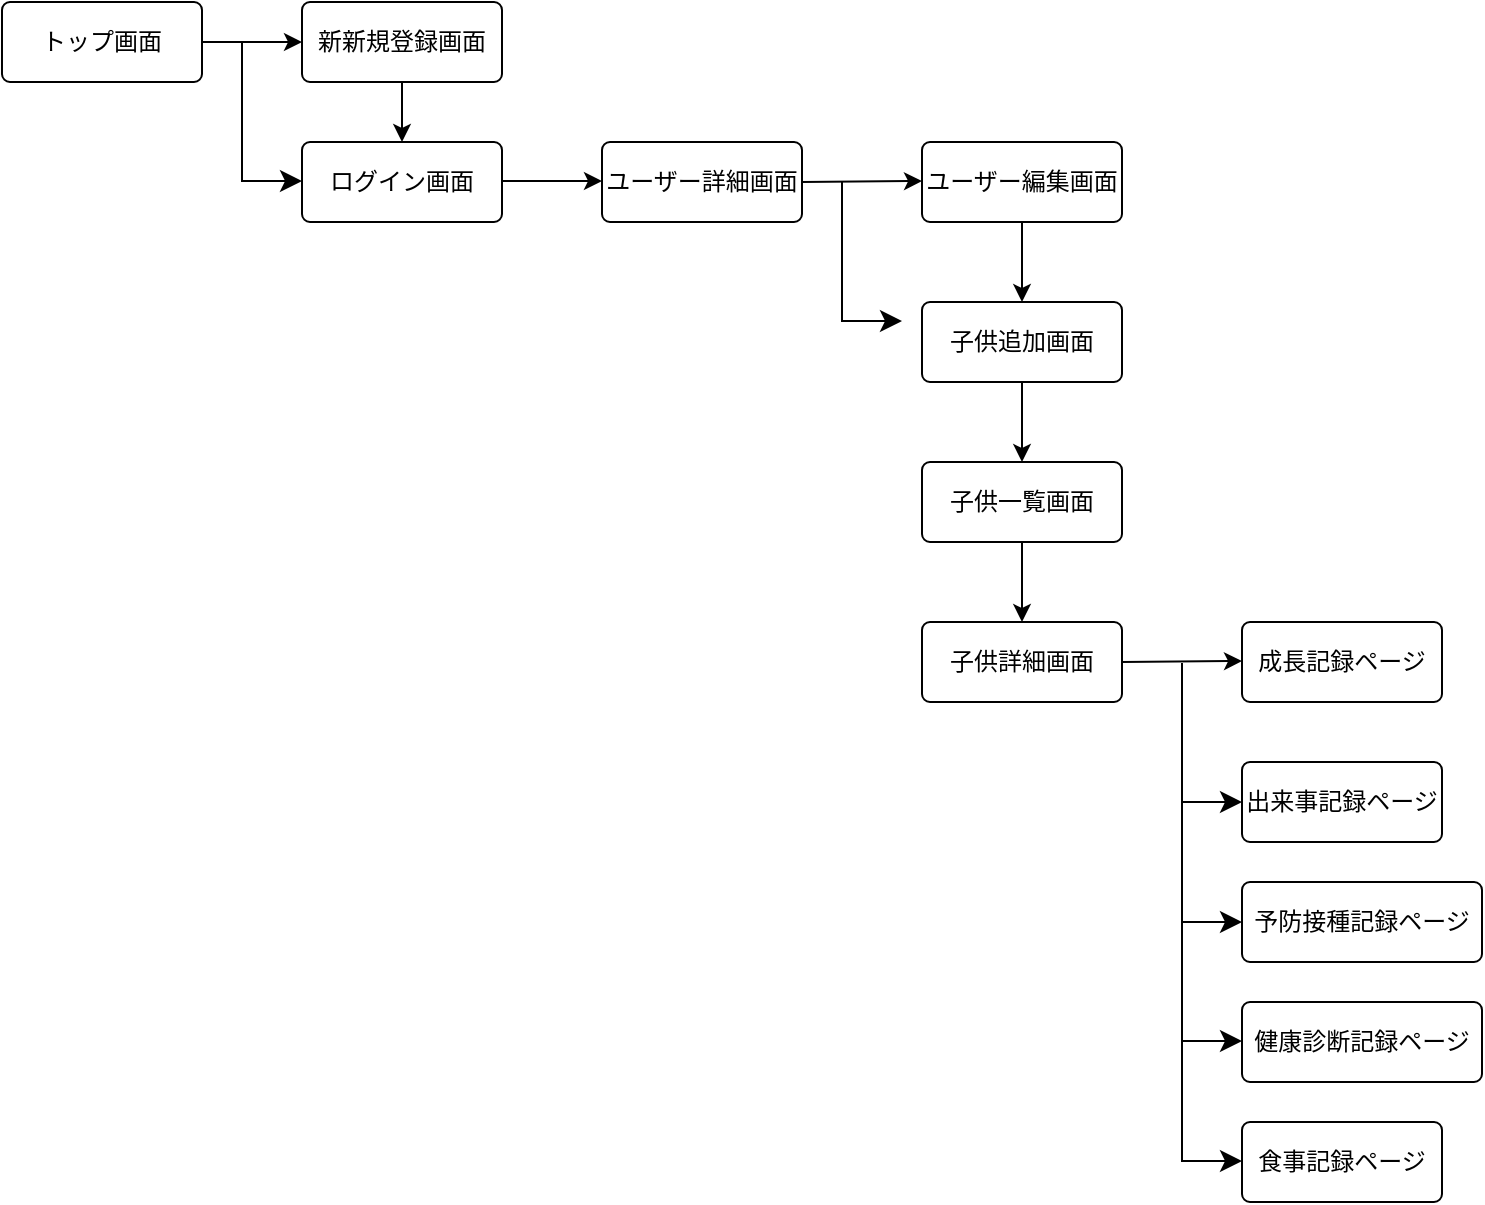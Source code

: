 <mxfile>
    <diagram id="pny0s19RUIV0gyElExs9" name="ページ1">
        <mxGraphModel dx="763" dy="515" grid="1" gridSize="10" guides="1" tooltips="1" connect="1" arrows="1" fold="1" page="1" pageScale="1" pageWidth="827" pageHeight="1169" math="0" shadow="0">
            <root>
                <mxCell id="0"/>
                <mxCell id="1" parent="0"/>
                <mxCell id="2" value="トップ画面" style="rounded=1;arcSize=10;whiteSpace=wrap;html=1;align=center;" vertex="1" parent="1">
                    <mxGeometry x="20" y="50" width="100" height="40" as="geometry"/>
                </mxCell>
                <mxCell id="3" value="ログイン画面" style="rounded=1;arcSize=10;whiteSpace=wrap;html=1;align=center;" vertex="1" parent="1">
                    <mxGeometry x="170" y="120" width="100" height="40" as="geometry"/>
                </mxCell>
                <mxCell id="50" value="" style="edgeStyle=none;html=1;" edge="1" parent="1" source="5" target="3">
                    <mxGeometry relative="1" as="geometry"/>
                </mxCell>
                <mxCell id="5" value="新新規登録画面" style="rounded=1;arcSize=10;whiteSpace=wrap;html=1;align=center;" vertex="1" parent="1">
                    <mxGeometry x="170" y="50" width="100" height="40" as="geometry"/>
                </mxCell>
                <mxCell id="6" value="ユーザー詳細画面" style="rounded=1;arcSize=10;whiteSpace=wrap;html=1;align=center;" vertex="1" parent="1">
                    <mxGeometry x="320" y="120" width="100" height="40" as="geometry"/>
                </mxCell>
                <mxCell id="7" value="ユーザー編集画面" style="rounded=1;arcSize=10;whiteSpace=wrap;html=1;align=center;" vertex="1" parent="1">
                    <mxGeometry x="480" y="120" width="100" height="40" as="geometry"/>
                </mxCell>
                <mxCell id="8" value="成長記録ページ&lt;span style=&quot;color: rgba(0, 0, 0, 0); font-family: monospace; font-size: 0px; text-align: start;&quot;&gt;%3CmxGraphModel%3E%3Croot%3E%3CmxCell%20id%3D%220%22%2F%3E%3CmxCell%20id%3D%221%22%20parent%3D%220%22%2F%3E%3CmxCell%20id%3D%222%22%20value%3D%22%E3%83%88%E3%83%83%E3%83%97%E3%83%9A%E3%83%BC%E3%82%B8%22%20style%3D%22rounded%3D1%3BarcSize%3D10%3BwhiteSpace%3Dwrap%3Bhtml%3D1%3Balign%3Dcenter%3B%22%20vertex%3D%221%22%20parent%3D%221%22%3E%3CmxGeometry%20x%3D%2220%22%20y%3D%2250%22%20width%3D%22100%22%20height%3D%2240%22%20as%3D%22geometry%22%2F%3E%3C%2FmxCell%3E%3C%2Froot%3E%3C%2FmxGraphModel%3E&lt;/span&gt;" style="rounded=1;arcSize=10;whiteSpace=wrap;html=1;align=center;" vertex="1" parent="1">
                    <mxGeometry x="640" y="360" width="100" height="40" as="geometry"/>
                </mxCell>
                <mxCell id="9" value="出来事記録ページ" style="rounded=1;arcSize=10;whiteSpace=wrap;html=1;align=center;" vertex="1" parent="1">
                    <mxGeometry x="640" y="430" width="100" height="40" as="geometry"/>
                </mxCell>
                <mxCell id="10" value="予防接種記録ページ" style="rounded=1;arcSize=10;whiteSpace=wrap;html=1;align=center;" vertex="1" parent="1">
                    <mxGeometry x="640" y="490" width="120" height="40" as="geometry"/>
                </mxCell>
                <mxCell id="12" value="食事記録ページ" style="rounded=1;arcSize=10;whiteSpace=wrap;html=1;align=center;" vertex="1" parent="1">
                    <mxGeometry x="640" y="610" width="100" height="40" as="geometry"/>
                </mxCell>
                <mxCell id="13" value="健康診断記録ページ" style="rounded=1;arcSize=10;whiteSpace=wrap;html=1;align=center;" vertex="1" parent="1">
                    <mxGeometry x="640" y="550" width="120" height="40" as="geometry"/>
                </mxCell>
                <mxCell id="17" value="" style="endArrow=classic;html=1;entryX=0;entryY=0.5;entryDx=0;entryDy=0;" edge="1" parent="1" target="5">
                    <mxGeometry width="50" height="50" relative="1" as="geometry">
                        <mxPoint x="120" y="70" as="sourcePoint"/>
                        <mxPoint x="170" y="20" as="targetPoint"/>
                    </mxGeometry>
                </mxCell>
                <mxCell id="21" value="" style="edgeStyle=segmentEdgeStyle;endArrow=classic;html=1;curved=0;rounded=0;endSize=8;startSize=8;" edge="1" parent="1">
                    <mxGeometry width="50" height="50" relative="1" as="geometry">
                        <mxPoint x="140" y="70" as="sourcePoint"/>
                        <mxPoint x="170" y="139.5" as="targetPoint"/>
                        <Array as="points">
                            <mxPoint x="140" y="90"/>
                            <mxPoint x="140" y="140"/>
                        </Array>
                    </mxGeometry>
                </mxCell>
                <mxCell id="22" value="" style="endArrow=classic;html=1;entryX=0;entryY=0.5;entryDx=0;entryDy=0;" edge="1" parent="1">
                    <mxGeometry width="50" height="50" relative="1" as="geometry">
                        <mxPoint x="270" y="139.5" as="sourcePoint"/>
                        <mxPoint x="320" y="139.5" as="targetPoint"/>
                    </mxGeometry>
                </mxCell>
                <mxCell id="23" value="" style="endArrow=classic;html=1;entryX=0;entryY=0.5;entryDx=0;entryDy=0;exitX=1;exitY=0.5;exitDx=0;exitDy=0;" edge="1" parent="1" source="6">
                    <mxGeometry width="50" height="50" relative="1" as="geometry">
                        <mxPoint x="430" y="139.5" as="sourcePoint"/>
                        <mxPoint x="480" y="139.5" as="targetPoint"/>
                    </mxGeometry>
                </mxCell>
                <mxCell id="29" value="子供追加画面" style="rounded=1;arcSize=10;whiteSpace=wrap;html=1;align=center;" vertex="1" parent="1">
                    <mxGeometry x="480" y="200" width="100" height="40" as="geometry"/>
                </mxCell>
                <mxCell id="30" value="" style="endArrow=classic;html=1;entryX=0.5;entryY=0;entryDx=0;entryDy=0;exitX=0.5;exitY=1;exitDx=0;exitDy=0;" edge="1" parent="1" source="7" target="29">
                    <mxGeometry width="50" height="50" relative="1" as="geometry">
                        <mxPoint x="500" y="180.5" as="sourcePoint"/>
                        <mxPoint x="560" y="180" as="targetPoint"/>
                    </mxGeometry>
                </mxCell>
                <mxCell id="31" value="" style="endArrow=classic;html=1;entryX=0;entryY=0.5;entryDx=0;entryDy=0;exitX=1;exitY=0.5;exitDx=0;exitDy=0;" edge="1" parent="1">
                    <mxGeometry width="50" height="50" relative="1" as="geometry">
                        <mxPoint x="580" y="380" as="sourcePoint"/>
                        <mxPoint x="640" y="379.5" as="targetPoint"/>
                    </mxGeometry>
                </mxCell>
                <mxCell id="38" value="" style="edgeStyle=segmentEdgeStyle;endArrow=classic;html=1;curved=0;rounded=0;endSize=8;startSize=8;" edge="1" parent="1">
                    <mxGeometry width="50" height="50" relative="1" as="geometry">
                        <mxPoint x="440" y="140" as="sourcePoint"/>
                        <mxPoint x="470" y="209.5" as="targetPoint"/>
                        <Array as="points">
                            <mxPoint x="440" y="160"/>
                            <mxPoint x="440" y="210"/>
                        </Array>
                    </mxGeometry>
                </mxCell>
                <mxCell id="40" value="" style="endArrow=classic;html=1;exitX=0.5;exitY=1;exitDx=0;exitDy=0;" edge="1" parent="1" source="29">
                    <mxGeometry width="50" height="50" relative="1" as="geometry">
                        <mxPoint x="510" y="260.5" as="sourcePoint"/>
                        <mxPoint x="530" y="280" as="targetPoint"/>
                    </mxGeometry>
                </mxCell>
                <mxCell id="42" value="子供一覧画面" style="rounded=1;arcSize=10;whiteSpace=wrap;html=1;align=center;" vertex="1" parent="1">
                    <mxGeometry x="480" y="280" width="100" height="40" as="geometry"/>
                </mxCell>
                <mxCell id="43" value="子供詳細画面" style="rounded=1;arcSize=10;whiteSpace=wrap;html=1;align=center;" vertex="1" parent="1">
                    <mxGeometry x="480" y="360" width="100" height="40" as="geometry"/>
                </mxCell>
                <mxCell id="44" value="" style="endArrow=classic;html=1;entryX=0.5;entryY=0;entryDx=0;entryDy=0;exitX=0.5;exitY=1;exitDx=0;exitDy=0;" edge="1" parent="1" source="42" target="43">
                    <mxGeometry width="50" height="50" relative="1" as="geometry">
                        <mxPoint x="520" y="330.5" as="sourcePoint"/>
                        <mxPoint x="580" y="330" as="targetPoint"/>
                    </mxGeometry>
                </mxCell>
                <mxCell id="45" value="" style="edgeStyle=segmentEdgeStyle;endArrow=classic;html=1;curved=0;rounded=0;endSize=8;startSize=8;" edge="1" parent="1">
                    <mxGeometry width="50" height="50" relative="1" as="geometry">
                        <mxPoint x="610" y="380.5" as="sourcePoint"/>
                        <mxPoint x="640" y="450" as="targetPoint"/>
                        <Array as="points">
                            <mxPoint x="610" y="400.5"/>
                            <mxPoint x="610" y="450.5"/>
                        </Array>
                    </mxGeometry>
                </mxCell>
                <mxCell id="46" value="" style="edgeStyle=segmentEdgeStyle;endArrow=classic;html=1;curved=0;rounded=0;endSize=8;startSize=8;" edge="1" parent="1">
                    <mxGeometry width="50" height="50" relative="1" as="geometry">
                        <mxPoint x="610" y="440.5" as="sourcePoint"/>
                        <mxPoint x="640" y="510" as="targetPoint"/>
                        <Array as="points">
                            <mxPoint x="610" y="460.5"/>
                            <mxPoint x="610" y="510.5"/>
                        </Array>
                    </mxGeometry>
                </mxCell>
                <mxCell id="47" value="" style="edgeStyle=segmentEdgeStyle;endArrow=classic;html=1;curved=0;rounded=0;endSize=8;startSize=8;" edge="1" parent="1">
                    <mxGeometry width="50" height="50" relative="1" as="geometry">
                        <mxPoint x="610" y="500" as="sourcePoint"/>
                        <mxPoint x="640" y="569.5" as="targetPoint"/>
                        <Array as="points">
                            <mxPoint x="610" y="570"/>
                        </Array>
                    </mxGeometry>
                </mxCell>
                <mxCell id="48" value="" style="edgeStyle=segmentEdgeStyle;endArrow=classic;html=1;curved=0;rounded=0;endSize=8;startSize=8;" edge="1" parent="1">
                    <mxGeometry width="50" height="50" relative="1" as="geometry">
                        <mxPoint x="610" y="560" as="sourcePoint"/>
                        <mxPoint x="640" y="629.5" as="targetPoint"/>
                        <Array as="points">
                            <mxPoint x="610" y="580"/>
                            <mxPoint x="610" y="630"/>
                        </Array>
                    </mxGeometry>
                </mxCell>
            </root>
        </mxGraphModel>
    </diagram>
</mxfile>